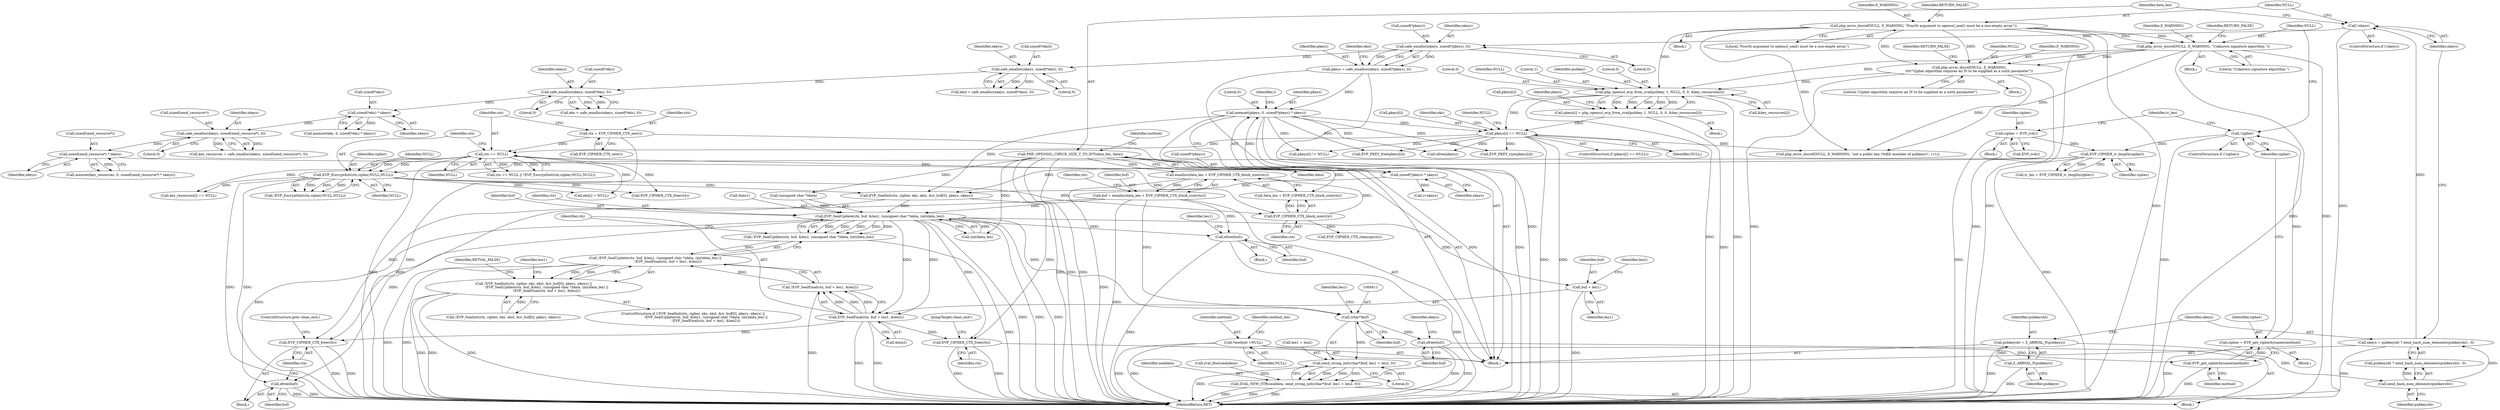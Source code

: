 digraph "0_php_73cabfedf519298e1a11192699f44d53c529315e@API" {
"1000349" [label="(Call,emalloc(data_len + EVP_CIPHER_CTX_block_size(ctx)))"];
"1000185" [label="(Call,PHP_OPENSSL_CHECK_SIZE_T_TO_INT(data_len, data))"];
"1000352" [label="(Call,EVP_CIPHER_CTX_block_size(ctx))"];
"1000333" [label="(Call,ctx == NULL)"];
"1000328" [label="(Call,ctx = EVP_CIPHER_CTX_new())"];
"1000299" [label="(Call,pkeys[i] == NULL)"];
"1000284" [label="(Call,pkeys[i] = php_openssl_evp_from_zval(pubkey, 1, NULL, 0, 0, &key_resources[i]))"];
"1000288" [label="(Call,php_openssl_evp_from_zval(pubkey, 1, NULL, 0, 0, &key_resources[i]))"];
"1000199" [label="(Call,php_error_docref(NULL, E_WARNING, \"Unknown signature algorithm.\"))"];
"1000180" [label="(Call,php_error_docref(NULL, E_WARNING, \"Fourth argument to openssl_seal() must be a non-empty array\"))"];
"1000221" [label="(Call,php_error_docref(NULL, E_WARNING,\n\t\t\t\t\"Cipher algorithm requires an IV to be supplied as a sixth parameter\"))"];
"1000272" [label="(Call,memset(pkeys, 0, sizeof(*pkeys) * nkeys))"];
"1000226" [label="(Call,pkeys = safe_emalloc(nkeys, sizeof(*pkeys), 0))"];
"1000228" [label="(Call,safe_emalloc(nkeys, sizeof(*pkeys), 0))"];
"1000177" [label="(Call,!nkeys)"];
"1000169" [label="(Call,nkeys = pubkeysht ? zend_hash_num_elements(pubkeysht) : 0)"];
"1000173" [label="(Call,zend_hash_num_elements(pubkeysht))"];
"1000165" [label="(Call,pubkeysht = Z_ARRVAL_P(pubkeys))"];
"1000167" [label="(Call,Z_ARRVAL_P(pubkeys))"];
"1000275" [label="(Call,sizeof(*pkeys) * nkeys)"];
"1000268" [label="(Call,sizeof(zend_resource*) * nkeys)"];
"1000260" [label="(Call,safe_emalloc(nkeys, sizeof(zend_resource*), 0))"];
"1000253" [label="(Call,sizeof(*eks) * nkeys)"];
"1000244" [label="(Call,safe_emalloc(nkeys, sizeof(*eks), 0))"];
"1000236" [label="(Call,safe_emalloc(nkeys, sizeof(*eksl), 0))"];
"1000337" [label="(Call,EVP_EncryptInit(ctx,cipher,NULL,NULL))"];
"1000211" [label="(Call,EVP_CIPHER_iv_length(cipher))"];
"1000206" [label="(Call,cipher = EVP_rc4())"];
"1000196" [label="(Call,!cipher)"];
"1000191" [label="(Call,cipher = EVP_get_cipherbyname(method))"];
"1000193" [label="(Call,EVP_get_cipherbyname(method))"];
"1000132" [label="(Call,*method =NULL)"];
"1000347" [label="(Call,buf = emalloc(data_len + EVP_CIPHER_CTX_block_size(ctx)))"];
"1000372" [label="(Call,EVP_SealUpdate(ctx, buf, &len1, (unsigned char *)data, (int)data_len))"];
"1000371" [label="(Call,!EVP_SealUpdate(ctx, buf, &len1, (unsigned char *)data, (int)data_len))"];
"1000370" [label="(Call,!EVP_SealUpdate(ctx, buf, &len1, (unsigned char *)data, (int)data_len) ||\n                        !EVP_SealFinal(ctx, buf + len1, &len2))"];
"1000357" [label="(Call,!EVP_SealInit(ctx, cipher, eks, eksl, &iv_buf[0], pkeys, nkeys) ||\n                        !EVP_SealUpdate(ctx, buf, &len1, (unsigned char *)data, (int)data_len) ||\n                        !EVP_SealFinal(ctx, buf + len1, &len2))"];
"1000384" [label="(Call,EVP_SealFinal(ctx, buf + len1, &len2))"];
"1000383" [label="(Call,!EVP_SealFinal(ctx, buf + len1, &len2))"];
"1000395" [label="(Call,EVP_CIPHER_CTX_free(ctx))"];
"1000487" [label="(Call,EVP_CIPHER_CTX_free(ctx))"];
"1000386" [label="(Call,buf + len1)"];
"1000393" [label="(Call,efree(buf))"];
"1000410" [label="(Call,(char*)buf)"];
"1000409" [label="(Call,zend_string_init((char*)buf, len1 + len2, 0))"];
"1000407" [label="(Call,ZVAL_NEW_STR(sealdata, zend_string_init((char*)buf, len1 + len2, 0)))"];
"1000417" [label="(Call,efree(buf))"];
"1000481" [label="(Call,efree(buf))"];
"1000203" [label="(Identifier,RETURN_FALSE)"];
"1000339" [label="(Identifier,cipher)"];
"1000246" [label="(Call,sizeof(*eks))"];
"1000292" [label="(Literal,0)"];
"1000412" [label="(Identifier,buf)"];
"1000332" [label="(Call,ctx == NULL || !EVP_EncryptInit(ctx,cipher,NULL,NULL))"];
"1000257" [label="(Identifier,nkeys)"];
"1000298" [label="(ControlStructure,if (pkeys[i] == NULL))"];
"1000334" [label="(Identifier,ctx)"];
"1000358" [label="(Call,!EVP_SealInit(ctx, cipher, eks, eksl, &iv_buf[0], pkeys, nkeys))"];
"1000262" [label="(Call,sizeof(zend_resource*))"];
"1000354" [label="(Call,EVP_CIPHER_CTX_cleanup(ctx))"];
"1000480" [label="(Block,)"];
"1000192" [label="(Identifier,cipher)"];
"1000375" [label="(Call,&len1)"];
"1000417" [label="(Call,efree(buf))"];
"1000409" [label="(Call,zend_string_init((char*)buf, len1 + len2, 0))"];
"1000194" [label="(Identifier,method)"];
"1000340" [label="(Identifier,NULL)"];
"1000389" [label="(Call,&len2)"];
"1000392" [label="(Identifier,RETVAL_FALSE)"];
"1000245" [label="(Identifier,nkeys)"];
"1000534" [label="(MethodReturn,RET)"];
"1000170" [label="(Identifier,nkeys)"];
"1000224" [label="(Literal,\"Cipher algorithm requires an IV to be supplied as a sixth parameter\")"];
"1000195" [label="(ControlStructure,if (!cipher))"];
"1000397" [label="(ControlStructure,goto clean_exit;)"];
"1000390" [label="(Identifier,len2)"];
"1000349" [label="(Call,emalloc(data_len + EVP_CIPHER_CTX_block_size(ctx)))"];
"1000271" [label="(Identifier,nkeys)"];
"1000276" [label="(Call,sizeof(*pkeys))"];
"1000269" [label="(Call,sizeof(zend_resource*))"];
"1000268" [label="(Call,sizeof(zend_resource*) * nkeys)"];
"1000377" [label="(Call,(unsigned char *)data)"];
"1000196" [label="(Call,!cipher)"];
"1000183" [label="(Literal,\"Fourth argument to openssl_seal() must be a non-empty array\")"];
"1000284" [label="(Call,pkeys[i] = php_openssl_evp_from_zval(pubkey, 1, NULL, 0, 0, &key_resources[i]))"];
"1000335" [label="(Identifier,NULL)"];
"1000176" [label="(ControlStructure,if (!nkeys))"];
"1000167" [label="(Call,Z_ARRVAL_P(pubkeys))"];
"1000485" [label="(Identifier,len1)"];
"1000223" [label="(Identifier,E_WARNING)"];
"1000206" [label="(Call,cipher = EVP_rc4())"];
"1000396" [label="(Identifier,ctx)"];
"1000300" [label="(Call,pkeys[i])"];
"1000291" [label="(Identifier,NULL)"];
"1000207" [label="(Identifier,cipher)"];
"1000404" [label="(Block,)"];
"1000180" [label="(Call,php_error_docref(NULL, E_WARNING, \"Fourth argument to openssl_seal() must be a non-empty array\"))"];
"1000373" [label="(Identifier,ctx)"];
"1000225" [label="(Identifier,RETURN_FALSE)"];
"1000359" [label="(Call,EVP_SealInit(ctx, cipher, eks, eksl, &iv_buf[0], pkeys, nkeys))"];
"1000235" [label="(Identifier,eksl)"];
"1000260" [label="(Call,safe_emalloc(nkeys, sizeof(zend_resource*), 0))"];
"1000481" [label="(Call,efree(buf))"];
"1000305" [label="(Call,php_error_docref(NULL, E_WARNING, \"not a public key (%dth member of pubkeys)\", i+1))"];
"1000530" [label="(Call,efree(pkeys))"];
"1000244" [label="(Call,safe_emalloc(nkeys, sizeof(*eks), 0))"];
"1000395" [label="(Call,EVP_CIPHER_CTX_free(ctx))"];
"1000489" [label="(JumpTarget,clean_exit:)"];
"1000482" [label="(Identifier,buf)"];
"1000237" [label="(Identifier,nkeys)"];
"1000166" [label="(Identifier,pubkeysht)"];
"1000221" [label="(Call,php_error_docref(NULL, E_WARNING,\n\t\t\t\t\"Cipher algorithm requires an IV to be supplied as a sixth parameter\"))"];
"1000279" [label="(Identifier,nkeys)"];
"1000179" [label="(Block,)"];
"1000199" [label="(Call,php_error_docref(NULL, E_WARNING, \"Unknown signature algorithm.\"))"];
"1000273" [label="(Identifier,pkeys)"];
"1000336" [label="(Call,!EVP_EncryptInit(ctx,cipher,NULL,NULL))"];
"1000387" [label="(Identifier,buf)"];
"1000488" [label="(Identifier,ctx)"];
"1000230" [label="(Call,sizeof(*pkeys))"];
"1000177" [label="(Call,!nkeys)"];
"1000220" [label="(Block,)"];
"1000249" [label="(Literal,0)"];
"1000388" [label="(Identifier,len1)"];
"1000303" [label="(Identifier,NULL)"];
"1000289" [label="(Identifier,pubkey)"];
"1000320" [label="(Call,EVP_PKEY_size(pkeys[i]))"];
"1000371" [label="(Call,!EVP_SealUpdate(ctx, buf, &len1, (unsigned char *)data, (int)data_len))"];
"1000181" [label="(Identifier,NULL)"];
"1000487" [label="(Call,EVP_CIPHER_CTX_free(ctx))"];
"1000299" [label="(Call,pkeys[i] == NULL)"];
"1000226" [label="(Call,pkeys = safe_emalloc(nkeys, sizeof(*pkeys), 0))"];
"1000236" [label="(Call,safe_emalloc(nkeys, sizeof(*eksl), 0))"];
"1000290" [label="(Literal,1)"];
"1000385" [label="(Identifier,ctx)"];
"1000341" [label="(Identifier,NULL)"];
"1000391" [label="(Block,)"];
"1000408" [label="(Identifier,sealdata)"];
"1000507" [label="(Call,pkeys[i] != NULL)"];
"1000174" [label="(Identifier,pubkeysht)"];
"1000372" [label="(Call,EVP_SealUpdate(ctx, buf, &len1, (unsigned char *)data, (int)data_len))"];
"1000418" [label="(Identifier,buf)"];
"1000173" [label="(Call,zend_hash_num_elements(pubkeysht))"];
"1000384" [label="(Call,EVP_SealFinal(ctx, buf + len1, &len2))"];
"1000191" [label="(Call,cipher = EVP_get_cipherbyname(method))"];
"1000386" [label="(Call,buf + len1)"];
"1000210" [label="(Identifier,iv_len)"];
"1000328" [label="(Call,ctx = EVP_CIPHER_CTX_new())"];
"1000105" [label="(Block,)"];
"1000134" [label="(Identifier,NULL)"];
"1000202" [label="(Literal,\"Unknown signature algorithm.\")"];
"1000316" [label="(Identifier,eks)"];
"1000137" [label="(Identifier,method_len)"];
"1000383" [label="(Call,!EVP_SealFinal(ctx, buf + len1, &len2))"];
"1000374" [label="(Identifier,buf)"];
"1000356" [label="(ControlStructure,if (!EVP_SealInit(ctx, cipher, eks, eksl, &iv_buf[0], pkeys, nkeys) ||\n                        !EVP_SealUpdate(ctx, buf, &len1, (unsigned char *)data, (int)data_len) ||\n                        !EVP_SealFinal(ctx, buf + len1, &len2)))"];
"1000250" [label="(Call,memset(eks, 0, sizeof(*eks) * nkeys))"];
"1000347" [label="(Call,buf = emalloc(data_len + EVP_CIPHER_CTX_block_size(ctx)))"];
"1000285" [label="(Call,pkeys[i])"];
"1000229" [label="(Identifier,nkeys)"];
"1000410" [label="(Call,(char*)buf)"];
"1000222" [label="(Identifier,NULL)"];
"1000301" [label="(Identifier,pkeys)"];
"1000198" [label="(Block,)"];
"1000401" [label="(Identifier,len1)"];
"1000184" [label="(Identifier,RETURN_FALSE)"];
"1000165" [label="(Call,pubkeysht = Z_ARRVAL_P(pubkeys))"];
"1000357" [label="(Call,!EVP_SealInit(ctx, cipher, eks, eksl, &iv_buf[0], pkeys, nkeys) ||\n                        !EVP_SealUpdate(ctx, buf, &len1, (unsigned char *)data, (int)data_len) ||\n                        !EVP_SealFinal(ctx, buf + len1, &len2))"];
"1000208" [label="(Call,EVP_rc4())"];
"1000456" [label="(Call,eks[i] = NULL)"];
"1000254" [label="(Call,sizeof(*eks))"];
"1000234" [label="(Call,eksl = safe_emalloc(nkeys, sizeof(*eksl), 0))"];
"1000350" [label="(Call,data_len + EVP_CIPHER_CTX_block_size(ctx))"];
"1000333" [label="(Call,ctx == NULL)"];
"1000380" [label="(Call,(int)data_len)"];
"1000182" [label="(Identifier,E_WARNING)"];
"1000211" [label="(Call,EVP_CIPHER_iv_length(cipher))"];
"1000306" [label="(Identifier,NULL)"];
"1000209" [label="(Call,iv_len = EVP_CIPHER_iv_length(cipher))"];
"1000394" [label="(Identifier,buf)"];
"1000414" [label="(Identifier,len1)"];
"1000330" [label="(Call,EVP_CIPHER_CTX_new())"];
"1000238" [label="(Call,sizeof(*eksl))"];
"1000494" [label="(Call,i<nkeys)"];
"1000343" [label="(Call,EVP_CIPHER_CTX_free(ctx))"];
"1000275" [label="(Call,sizeof(*pkeys) * nkeys)"];
"1000329" [label="(Identifier,ctx)"];
"1000169" [label="(Call,nkeys = pubkeysht ? zend_hash_num_elements(pubkeysht) : 0)"];
"1000193" [label="(Call,EVP_get_cipherbyname(method))"];
"1000186" [label="(Identifier,data_len)"];
"1000405" [label="(Call,zval_dtor(sealdata))"];
"1000197" [label="(Identifier,cipher)"];
"1000352" [label="(Call,EVP_CIPHER_CTX_block_size(ctx))"];
"1000283" [label="(Block,)"];
"1000264" [label="(Literal,0)"];
"1000178" [label="(Identifier,nkeys)"];
"1000513" [label="(Call,EVP_PKEY_free(pkeys[i]))"];
"1000205" [label="(Block,)"];
"1000258" [label="(Call,key_resources = safe_emalloc(nkeys, sizeof(zend_resource*), 0))"];
"1000190" [label="(Block,)"];
"1000348" [label="(Identifier,buf)"];
"1000233" [label="(Literal,0)"];
"1000355" [label="(Identifier,ctx)"];
"1000133" [label="(Identifier,method)"];
"1000416" [label="(Literal,0)"];
"1000185" [label="(Call,PHP_OPENSSL_CHECK_SIZE_T_TO_INT(data_len, data))"];
"1000132" [label="(Call,*method =NULL)"];
"1000353" [label="(Identifier,ctx)"];
"1000189" [label="(Identifier,method)"];
"1000242" [label="(Call,eks = safe_emalloc(nkeys, sizeof(*eks), 0))"];
"1000201" [label="(Identifier,E_WARNING)"];
"1000338" [label="(Identifier,ctx)"];
"1000200" [label="(Identifier,NULL)"];
"1000265" [label="(Call,memset(key_resources, 0, sizeof(zend_resource*) * nkeys))"];
"1000294" [label="(Call,&key_resources[i])"];
"1000227" [label="(Identifier,pkeys)"];
"1000337" [label="(Call,EVP_EncryptInit(ctx,cipher,NULL,NULL))"];
"1000274" [label="(Literal,0)"];
"1000241" [label="(Literal,0)"];
"1000293" [label="(Literal,0)"];
"1000288" [label="(Call,php_openssl_evp_from_zval(pubkey, 1, NULL, 0, 0, &key_resources[i]))"];
"1000228" [label="(Call,safe_emalloc(nkeys, sizeof(*pkeys), 0))"];
"1000212" [label="(Identifier,cipher)"];
"1000502" [label="(Call,key_resources[i] == NULL)"];
"1000407" [label="(Call,ZVAL_NEW_STR(sealdata, zend_string_init((char*)buf, len1 + len2, 0)))"];
"1000253" [label="(Call,sizeof(*eks) * nkeys)"];
"1000413" [label="(Call,len1 + len2)"];
"1000168" [label="(Identifier,pubkeys)"];
"1000261" [label="(Identifier,nkeys)"];
"1000272" [label="(Call,memset(pkeys, 0, sizeof(*pkeys) * nkeys))"];
"1000393" [label="(Call,efree(buf))"];
"1000420" [label="(Identifier,ekeys)"];
"1000187" [label="(Identifier,data)"];
"1000171" [label="(Call,pubkeysht ? zend_hash_num_elements(pubkeysht) : 0)"];
"1000370" [label="(Call,!EVP_SealUpdate(ctx, buf, &len1, (unsigned char *)data, (int)data_len) ||\n                        !EVP_SealFinal(ctx, buf + len1, &len2))"];
"1000281" [label="(Identifier,i)"];
"1000349" -> "1000347"  [label="AST: "];
"1000349" -> "1000350"  [label="CFG: "];
"1000350" -> "1000349"  [label="AST: "];
"1000347" -> "1000349"  [label="CFG: "];
"1000349" -> "1000534"  [label="DDG: "];
"1000349" -> "1000347"  [label="DDG: "];
"1000185" -> "1000349"  [label="DDG: "];
"1000352" -> "1000349"  [label="DDG: "];
"1000185" -> "1000105"  [label="AST: "];
"1000185" -> "1000187"  [label="CFG: "];
"1000186" -> "1000185"  [label="AST: "];
"1000187" -> "1000185"  [label="AST: "];
"1000189" -> "1000185"  [label="CFG: "];
"1000185" -> "1000534"  [label="DDG: "];
"1000185" -> "1000534"  [label="DDG: "];
"1000185" -> "1000534"  [label="DDG: "];
"1000185" -> "1000350"  [label="DDG: "];
"1000185" -> "1000377"  [label="DDG: "];
"1000185" -> "1000380"  [label="DDG: "];
"1000352" -> "1000350"  [label="AST: "];
"1000352" -> "1000353"  [label="CFG: "];
"1000353" -> "1000352"  [label="AST: "];
"1000350" -> "1000352"  [label="CFG: "];
"1000352" -> "1000350"  [label="DDG: "];
"1000333" -> "1000352"  [label="DDG: "];
"1000337" -> "1000352"  [label="DDG: "];
"1000352" -> "1000354"  [label="DDG: "];
"1000333" -> "1000332"  [label="AST: "];
"1000333" -> "1000335"  [label="CFG: "];
"1000334" -> "1000333"  [label="AST: "];
"1000335" -> "1000333"  [label="AST: "];
"1000338" -> "1000333"  [label="CFG: "];
"1000332" -> "1000333"  [label="CFG: "];
"1000333" -> "1000534"  [label="DDG: "];
"1000333" -> "1000332"  [label="DDG: "];
"1000333" -> "1000332"  [label="DDG: "];
"1000328" -> "1000333"  [label="DDG: "];
"1000299" -> "1000333"  [label="DDG: "];
"1000333" -> "1000337"  [label="DDG: "];
"1000333" -> "1000337"  [label="DDG: "];
"1000333" -> "1000343"  [label="DDG: "];
"1000333" -> "1000456"  [label="DDG: "];
"1000333" -> "1000502"  [label="DDG: "];
"1000328" -> "1000105"  [label="AST: "];
"1000328" -> "1000330"  [label="CFG: "];
"1000329" -> "1000328"  [label="AST: "];
"1000330" -> "1000328"  [label="AST: "];
"1000334" -> "1000328"  [label="CFG: "];
"1000328" -> "1000534"  [label="DDG: "];
"1000299" -> "1000298"  [label="AST: "];
"1000299" -> "1000303"  [label="CFG: "];
"1000300" -> "1000299"  [label="AST: "];
"1000303" -> "1000299"  [label="AST: "];
"1000306" -> "1000299"  [label="CFG: "];
"1000316" -> "1000299"  [label="CFG: "];
"1000299" -> "1000534"  [label="DDG: "];
"1000299" -> "1000534"  [label="DDG: "];
"1000284" -> "1000299"  [label="DDG: "];
"1000272" -> "1000299"  [label="DDG: "];
"1000288" -> "1000299"  [label="DDG: "];
"1000299" -> "1000305"  [label="DDG: "];
"1000299" -> "1000320"  [label="DDG: "];
"1000299" -> "1000507"  [label="DDG: "];
"1000299" -> "1000513"  [label="DDG: "];
"1000299" -> "1000530"  [label="DDG: "];
"1000284" -> "1000283"  [label="AST: "];
"1000284" -> "1000288"  [label="CFG: "];
"1000285" -> "1000284"  [label="AST: "];
"1000288" -> "1000284"  [label="AST: "];
"1000301" -> "1000284"  [label="CFG: "];
"1000284" -> "1000534"  [label="DDG: "];
"1000288" -> "1000284"  [label="DDG: "];
"1000288" -> "1000284"  [label="DDG: "];
"1000288" -> "1000284"  [label="DDG: "];
"1000288" -> "1000284"  [label="DDG: "];
"1000288" -> "1000284"  [label="DDG: "];
"1000288" -> "1000294"  [label="CFG: "];
"1000289" -> "1000288"  [label="AST: "];
"1000290" -> "1000288"  [label="AST: "];
"1000291" -> "1000288"  [label="AST: "];
"1000292" -> "1000288"  [label="AST: "];
"1000293" -> "1000288"  [label="AST: "];
"1000294" -> "1000288"  [label="AST: "];
"1000288" -> "1000534"  [label="DDG: "];
"1000288" -> "1000534"  [label="DDG: "];
"1000199" -> "1000288"  [label="DDG: "];
"1000180" -> "1000288"  [label="DDG: "];
"1000221" -> "1000288"  [label="DDG: "];
"1000199" -> "1000198"  [label="AST: "];
"1000199" -> "1000202"  [label="CFG: "];
"1000200" -> "1000199"  [label="AST: "];
"1000201" -> "1000199"  [label="AST: "];
"1000202" -> "1000199"  [label="AST: "];
"1000203" -> "1000199"  [label="CFG: "];
"1000199" -> "1000534"  [label="DDG: "];
"1000199" -> "1000534"  [label="DDG: "];
"1000180" -> "1000199"  [label="DDG: "];
"1000180" -> "1000199"  [label="DDG: "];
"1000199" -> "1000221"  [label="DDG: "];
"1000199" -> "1000221"  [label="DDG: "];
"1000199" -> "1000305"  [label="DDG: "];
"1000180" -> "1000179"  [label="AST: "];
"1000180" -> "1000183"  [label="CFG: "];
"1000181" -> "1000180"  [label="AST: "];
"1000182" -> "1000180"  [label="AST: "];
"1000183" -> "1000180"  [label="AST: "];
"1000184" -> "1000180"  [label="CFG: "];
"1000180" -> "1000534"  [label="DDG: "];
"1000180" -> "1000534"  [label="DDG: "];
"1000180" -> "1000221"  [label="DDG: "];
"1000180" -> "1000221"  [label="DDG: "];
"1000180" -> "1000305"  [label="DDG: "];
"1000221" -> "1000220"  [label="AST: "];
"1000221" -> "1000224"  [label="CFG: "];
"1000222" -> "1000221"  [label="AST: "];
"1000223" -> "1000221"  [label="AST: "];
"1000224" -> "1000221"  [label="AST: "];
"1000225" -> "1000221"  [label="CFG: "];
"1000221" -> "1000534"  [label="DDG: "];
"1000221" -> "1000534"  [label="DDG: "];
"1000221" -> "1000305"  [label="DDG: "];
"1000272" -> "1000105"  [label="AST: "];
"1000272" -> "1000275"  [label="CFG: "];
"1000273" -> "1000272"  [label="AST: "];
"1000274" -> "1000272"  [label="AST: "];
"1000275" -> "1000272"  [label="AST: "];
"1000281" -> "1000272"  [label="CFG: "];
"1000272" -> "1000534"  [label="DDG: "];
"1000272" -> "1000534"  [label="DDG: "];
"1000226" -> "1000272"  [label="DDG: "];
"1000275" -> "1000272"  [label="DDG: "];
"1000272" -> "1000320"  [label="DDG: "];
"1000272" -> "1000359"  [label="DDG: "];
"1000272" -> "1000507"  [label="DDG: "];
"1000272" -> "1000513"  [label="DDG: "];
"1000272" -> "1000530"  [label="DDG: "];
"1000226" -> "1000105"  [label="AST: "];
"1000226" -> "1000228"  [label="CFG: "];
"1000227" -> "1000226"  [label="AST: "];
"1000228" -> "1000226"  [label="AST: "];
"1000235" -> "1000226"  [label="CFG: "];
"1000226" -> "1000534"  [label="DDG: "];
"1000228" -> "1000226"  [label="DDG: "];
"1000228" -> "1000226"  [label="DDG: "];
"1000228" -> "1000233"  [label="CFG: "];
"1000229" -> "1000228"  [label="AST: "];
"1000230" -> "1000228"  [label="AST: "];
"1000233" -> "1000228"  [label="AST: "];
"1000177" -> "1000228"  [label="DDG: "];
"1000228" -> "1000236"  [label="DDG: "];
"1000177" -> "1000176"  [label="AST: "];
"1000177" -> "1000178"  [label="CFG: "];
"1000178" -> "1000177"  [label="AST: "];
"1000181" -> "1000177"  [label="CFG: "];
"1000186" -> "1000177"  [label="CFG: "];
"1000177" -> "1000534"  [label="DDG: "];
"1000169" -> "1000177"  [label="DDG: "];
"1000169" -> "1000105"  [label="AST: "];
"1000169" -> "1000171"  [label="CFG: "];
"1000170" -> "1000169"  [label="AST: "];
"1000171" -> "1000169"  [label="AST: "];
"1000178" -> "1000169"  [label="CFG: "];
"1000169" -> "1000534"  [label="DDG: "];
"1000173" -> "1000169"  [label="DDG: "];
"1000173" -> "1000171"  [label="AST: "];
"1000173" -> "1000174"  [label="CFG: "];
"1000174" -> "1000173"  [label="AST: "];
"1000171" -> "1000173"  [label="CFG: "];
"1000173" -> "1000171"  [label="DDG: "];
"1000165" -> "1000173"  [label="DDG: "];
"1000165" -> "1000105"  [label="AST: "];
"1000165" -> "1000167"  [label="CFG: "];
"1000166" -> "1000165"  [label="AST: "];
"1000167" -> "1000165"  [label="AST: "];
"1000170" -> "1000165"  [label="CFG: "];
"1000165" -> "1000534"  [label="DDG: "];
"1000167" -> "1000165"  [label="DDG: "];
"1000167" -> "1000168"  [label="CFG: "];
"1000168" -> "1000167"  [label="AST: "];
"1000167" -> "1000534"  [label="DDG: "];
"1000275" -> "1000279"  [label="CFG: "];
"1000276" -> "1000275"  [label="AST: "];
"1000279" -> "1000275"  [label="AST: "];
"1000268" -> "1000275"  [label="DDG: "];
"1000275" -> "1000359"  [label="DDG: "];
"1000275" -> "1000494"  [label="DDG: "];
"1000268" -> "1000265"  [label="AST: "];
"1000268" -> "1000271"  [label="CFG: "];
"1000269" -> "1000268"  [label="AST: "];
"1000271" -> "1000268"  [label="AST: "];
"1000265" -> "1000268"  [label="CFG: "];
"1000268" -> "1000265"  [label="DDG: "];
"1000260" -> "1000268"  [label="DDG: "];
"1000260" -> "1000258"  [label="AST: "];
"1000260" -> "1000264"  [label="CFG: "];
"1000261" -> "1000260"  [label="AST: "];
"1000262" -> "1000260"  [label="AST: "];
"1000264" -> "1000260"  [label="AST: "];
"1000258" -> "1000260"  [label="CFG: "];
"1000260" -> "1000258"  [label="DDG: "];
"1000260" -> "1000258"  [label="DDG: "];
"1000253" -> "1000260"  [label="DDG: "];
"1000253" -> "1000250"  [label="AST: "];
"1000253" -> "1000257"  [label="CFG: "];
"1000254" -> "1000253"  [label="AST: "];
"1000257" -> "1000253"  [label="AST: "];
"1000250" -> "1000253"  [label="CFG: "];
"1000253" -> "1000250"  [label="DDG: "];
"1000244" -> "1000253"  [label="DDG: "];
"1000244" -> "1000242"  [label="AST: "];
"1000244" -> "1000249"  [label="CFG: "];
"1000245" -> "1000244"  [label="AST: "];
"1000246" -> "1000244"  [label="AST: "];
"1000249" -> "1000244"  [label="AST: "];
"1000242" -> "1000244"  [label="CFG: "];
"1000244" -> "1000242"  [label="DDG: "];
"1000244" -> "1000242"  [label="DDG: "];
"1000236" -> "1000244"  [label="DDG: "];
"1000236" -> "1000234"  [label="AST: "];
"1000236" -> "1000241"  [label="CFG: "];
"1000237" -> "1000236"  [label="AST: "];
"1000238" -> "1000236"  [label="AST: "];
"1000241" -> "1000236"  [label="AST: "];
"1000234" -> "1000236"  [label="CFG: "];
"1000236" -> "1000234"  [label="DDG: "];
"1000236" -> "1000234"  [label="DDG: "];
"1000337" -> "1000336"  [label="AST: "];
"1000337" -> "1000341"  [label="CFG: "];
"1000338" -> "1000337"  [label="AST: "];
"1000339" -> "1000337"  [label="AST: "];
"1000340" -> "1000337"  [label="AST: "];
"1000341" -> "1000337"  [label="AST: "];
"1000336" -> "1000337"  [label="CFG: "];
"1000337" -> "1000534"  [label="DDG: "];
"1000337" -> "1000534"  [label="DDG: "];
"1000337" -> "1000336"  [label="DDG: "];
"1000337" -> "1000336"  [label="DDG: "];
"1000337" -> "1000336"  [label="DDG: "];
"1000211" -> "1000337"  [label="DDG: "];
"1000337" -> "1000343"  [label="DDG: "];
"1000337" -> "1000359"  [label="DDG: "];
"1000337" -> "1000456"  [label="DDG: "];
"1000337" -> "1000502"  [label="DDG: "];
"1000211" -> "1000209"  [label="AST: "];
"1000211" -> "1000212"  [label="CFG: "];
"1000212" -> "1000211"  [label="AST: "];
"1000209" -> "1000211"  [label="CFG: "];
"1000211" -> "1000534"  [label="DDG: "];
"1000211" -> "1000209"  [label="DDG: "];
"1000206" -> "1000211"  [label="DDG: "];
"1000196" -> "1000211"  [label="DDG: "];
"1000211" -> "1000359"  [label="DDG: "];
"1000206" -> "1000205"  [label="AST: "];
"1000206" -> "1000208"  [label="CFG: "];
"1000207" -> "1000206"  [label="AST: "];
"1000208" -> "1000206"  [label="AST: "];
"1000210" -> "1000206"  [label="CFG: "];
"1000206" -> "1000534"  [label="DDG: "];
"1000196" -> "1000195"  [label="AST: "];
"1000196" -> "1000197"  [label="CFG: "];
"1000197" -> "1000196"  [label="AST: "];
"1000200" -> "1000196"  [label="CFG: "];
"1000210" -> "1000196"  [label="CFG: "];
"1000196" -> "1000534"  [label="DDG: "];
"1000191" -> "1000196"  [label="DDG: "];
"1000191" -> "1000190"  [label="AST: "];
"1000191" -> "1000193"  [label="CFG: "];
"1000192" -> "1000191"  [label="AST: "];
"1000193" -> "1000191"  [label="AST: "];
"1000197" -> "1000191"  [label="CFG: "];
"1000191" -> "1000534"  [label="DDG: "];
"1000193" -> "1000191"  [label="DDG: "];
"1000193" -> "1000194"  [label="CFG: "];
"1000194" -> "1000193"  [label="AST: "];
"1000193" -> "1000534"  [label="DDG: "];
"1000132" -> "1000193"  [label="DDG: "];
"1000132" -> "1000105"  [label="AST: "];
"1000132" -> "1000134"  [label="CFG: "];
"1000133" -> "1000132"  [label="AST: "];
"1000134" -> "1000132"  [label="AST: "];
"1000137" -> "1000132"  [label="CFG: "];
"1000132" -> "1000534"  [label="DDG: "];
"1000132" -> "1000534"  [label="DDG: "];
"1000347" -> "1000105"  [label="AST: "];
"1000348" -> "1000347"  [label="AST: "];
"1000355" -> "1000347"  [label="CFG: "];
"1000347" -> "1000534"  [label="DDG: "];
"1000347" -> "1000372"  [label="DDG: "];
"1000347" -> "1000393"  [label="DDG: "];
"1000347" -> "1000410"  [label="DDG: "];
"1000347" -> "1000481"  [label="DDG: "];
"1000372" -> "1000371"  [label="AST: "];
"1000372" -> "1000380"  [label="CFG: "];
"1000373" -> "1000372"  [label="AST: "];
"1000374" -> "1000372"  [label="AST: "];
"1000375" -> "1000372"  [label="AST: "];
"1000377" -> "1000372"  [label="AST: "];
"1000380" -> "1000372"  [label="AST: "];
"1000371" -> "1000372"  [label="CFG: "];
"1000372" -> "1000534"  [label="DDG: "];
"1000372" -> "1000534"  [label="DDG: "];
"1000372" -> "1000534"  [label="DDG: "];
"1000372" -> "1000371"  [label="DDG: "];
"1000372" -> "1000371"  [label="DDG: "];
"1000372" -> "1000371"  [label="DDG: "];
"1000372" -> "1000371"  [label="DDG: "];
"1000372" -> "1000371"  [label="DDG: "];
"1000359" -> "1000372"  [label="DDG: "];
"1000377" -> "1000372"  [label="DDG: "];
"1000380" -> "1000372"  [label="DDG: "];
"1000372" -> "1000384"  [label="DDG: "];
"1000372" -> "1000384"  [label="DDG: "];
"1000372" -> "1000386"  [label="DDG: "];
"1000372" -> "1000393"  [label="DDG: "];
"1000372" -> "1000395"  [label="DDG: "];
"1000372" -> "1000410"  [label="DDG: "];
"1000372" -> "1000481"  [label="DDG: "];
"1000372" -> "1000487"  [label="DDG: "];
"1000371" -> "1000370"  [label="AST: "];
"1000385" -> "1000371"  [label="CFG: "];
"1000370" -> "1000371"  [label="CFG: "];
"1000371" -> "1000534"  [label="DDG: "];
"1000371" -> "1000370"  [label="DDG: "];
"1000370" -> "1000357"  [label="AST: "];
"1000370" -> "1000383"  [label="CFG: "];
"1000383" -> "1000370"  [label="AST: "];
"1000357" -> "1000370"  [label="CFG: "];
"1000370" -> "1000534"  [label="DDG: "];
"1000370" -> "1000534"  [label="DDG: "];
"1000370" -> "1000357"  [label="DDG: "];
"1000370" -> "1000357"  [label="DDG: "];
"1000383" -> "1000370"  [label="DDG: "];
"1000357" -> "1000356"  [label="AST: "];
"1000357" -> "1000358"  [label="CFG: "];
"1000358" -> "1000357"  [label="AST: "];
"1000392" -> "1000357"  [label="CFG: "];
"1000401" -> "1000357"  [label="CFG: "];
"1000357" -> "1000534"  [label="DDG: "];
"1000357" -> "1000534"  [label="DDG: "];
"1000357" -> "1000534"  [label="DDG: "];
"1000358" -> "1000357"  [label="DDG: "];
"1000384" -> "1000383"  [label="AST: "];
"1000384" -> "1000389"  [label="CFG: "];
"1000385" -> "1000384"  [label="AST: "];
"1000386" -> "1000384"  [label="AST: "];
"1000389" -> "1000384"  [label="AST: "];
"1000383" -> "1000384"  [label="CFG: "];
"1000384" -> "1000534"  [label="DDG: "];
"1000384" -> "1000534"  [label="DDG: "];
"1000384" -> "1000383"  [label="DDG: "];
"1000384" -> "1000383"  [label="DDG: "];
"1000384" -> "1000383"  [label="DDG: "];
"1000384" -> "1000395"  [label="DDG: "];
"1000384" -> "1000487"  [label="DDG: "];
"1000383" -> "1000534"  [label="DDG: "];
"1000395" -> "1000391"  [label="AST: "];
"1000395" -> "1000396"  [label="CFG: "];
"1000396" -> "1000395"  [label="AST: "];
"1000397" -> "1000395"  [label="CFG: "];
"1000395" -> "1000534"  [label="DDG: "];
"1000395" -> "1000534"  [label="DDG: "];
"1000359" -> "1000395"  [label="DDG: "];
"1000487" -> "1000105"  [label="AST: "];
"1000487" -> "1000488"  [label="CFG: "];
"1000488" -> "1000487"  [label="AST: "];
"1000489" -> "1000487"  [label="CFG: "];
"1000487" -> "1000534"  [label="DDG: "];
"1000487" -> "1000534"  [label="DDG: "];
"1000359" -> "1000487"  [label="DDG: "];
"1000386" -> "1000388"  [label="CFG: "];
"1000387" -> "1000386"  [label="AST: "];
"1000388" -> "1000386"  [label="AST: "];
"1000390" -> "1000386"  [label="CFG: "];
"1000386" -> "1000534"  [label="DDG: "];
"1000393" -> "1000391"  [label="AST: "];
"1000393" -> "1000394"  [label="CFG: "];
"1000394" -> "1000393"  [label="AST: "];
"1000396" -> "1000393"  [label="CFG: "];
"1000393" -> "1000534"  [label="DDG: "];
"1000393" -> "1000534"  [label="DDG: "];
"1000410" -> "1000409"  [label="AST: "];
"1000410" -> "1000412"  [label="CFG: "];
"1000411" -> "1000410"  [label="AST: "];
"1000412" -> "1000410"  [label="AST: "];
"1000414" -> "1000410"  [label="CFG: "];
"1000410" -> "1000409"  [label="DDG: "];
"1000410" -> "1000417"  [label="DDG: "];
"1000409" -> "1000407"  [label="AST: "];
"1000409" -> "1000416"  [label="CFG: "];
"1000413" -> "1000409"  [label="AST: "];
"1000416" -> "1000409"  [label="AST: "];
"1000407" -> "1000409"  [label="CFG: "];
"1000409" -> "1000534"  [label="DDG: "];
"1000409" -> "1000407"  [label="DDG: "];
"1000409" -> "1000407"  [label="DDG: "];
"1000409" -> "1000407"  [label="DDG: "];
"1000407" -> "1000404"  [label="AST: "];
"1000408" -> "1000407"  [label="AST: "];
"1000418" -> "1000407"  [label="CFG: "];
"1000407" -> "1000534"  [label="DDG: "];
"1000407" -> "1000534"  [label="DDG: "];
"1000407" -> "1000534"  [label="DDG: "];
"1000405" -> "1000407"  [label="DDG: "];
"1000417" -> "1000404"  [label="AST: "];
"1000417" -> "1000418"  [label="CFG: "];
"1000418" -> "1000417"  [label="AST: "];
"1000420" -> "1000417"  [label="CFG: "];
"1000417" -> "1000534"  [label="DDG: "];
"1000417" -> "1000534"  [label="DDG: "];
"1000481" -> "1000480"  [label="AST: "];
"1000481" -> "1000482"  [label="CFG: "];
"1000482" -> "1000481"  [label="AST: "];
"1000485" -> "1000481"  [label="CFG: "];
"1000481" -> "1000534"  [label="DDG: "];
"1000481" -> "1000534"  [label="DDG: "];
}
